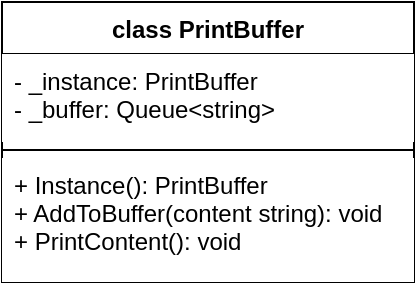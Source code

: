 <mxfile>
    <diagram id="tM7DK3E10WTEZtdSDTE_" name="Page-1">
        <mxGraphModel dx="1304" dy="688" grid="1" gridSize="10" guides="1" tooltips="1" connect="1" arrows="1" fold="1" page="1" pageScale="1" pageWidth="827" pageHeight="1169" math="0" shadow="0">
            <root>
                <mxCell id="0"/>
                <mxCell id="1" parent="0"/>
                <mxCell id="2" value="class PrintBuffer" style="swimlane;fontStyle=1;align=center;verticalAlign=top;childLayout=stackLayout;horizontal=1;startSize=26;horizontalStack=0;resizeParent=1;resizeParentMax=0;resizeLast=0;collapsible=1;marginBottom=0;" parent="1" vertex="1">
                    <mxGeometry x="321" y="120" width="206" height="140" as="geometry"/>
                </mxCell>
                <mxCell id="3" value="- _instance: PrintBuffer&#10;- _buffer: Queue&lt;string&gt;&#10;" style="text;strokeColor=none;fillColor=default;align=left;verticalAlign=top;spacingLeft=4;spacingRight=4;overflow=hidden;rotatable=0;points=[[0,0.5],[1,0.5]];portConstraint=eastwest;" parent="2" vertex="1">
                    <mxGeometry y="26" width="206" height="44" as="geometry"/>
                </mxCell>
                <mxCell id="4" value="" style="line;strokeWidth=1;fillColor=none;align=left;verticalAlign=middle;spacingTop=-1;spacingLeft=3;spacingRight=3;rotatable=0;labelPosition=right;points=[];portConstraint=eastwest;strokeColor=inherit;" parent="2" vertex="1">
                    <mxGeometry y="70" width="206" height="8" as="geometry"/>
                </mxCell>
                <mxCell id="5" value="+ Instance(): PrintBuffer&#10;+ AddToBuffer(content string): void&#10;+ PrintContent(): void" style="text;strokeColor=none;fillColor=default;align=left;verticalAlign=top;spacingLeft=4;spacingRight=4;overflow=hidden;rotatable=0;points=[[0,0.5],[1,0.5]];portConstraint=eastwest;" parent="2" vertex="1">
                    <mxGeometry y="78" width="206" height="62" as="geometry"/>
                </mxCell>
            </root>
        </mxGraphModel>
    </diagram>
</mxfile>

